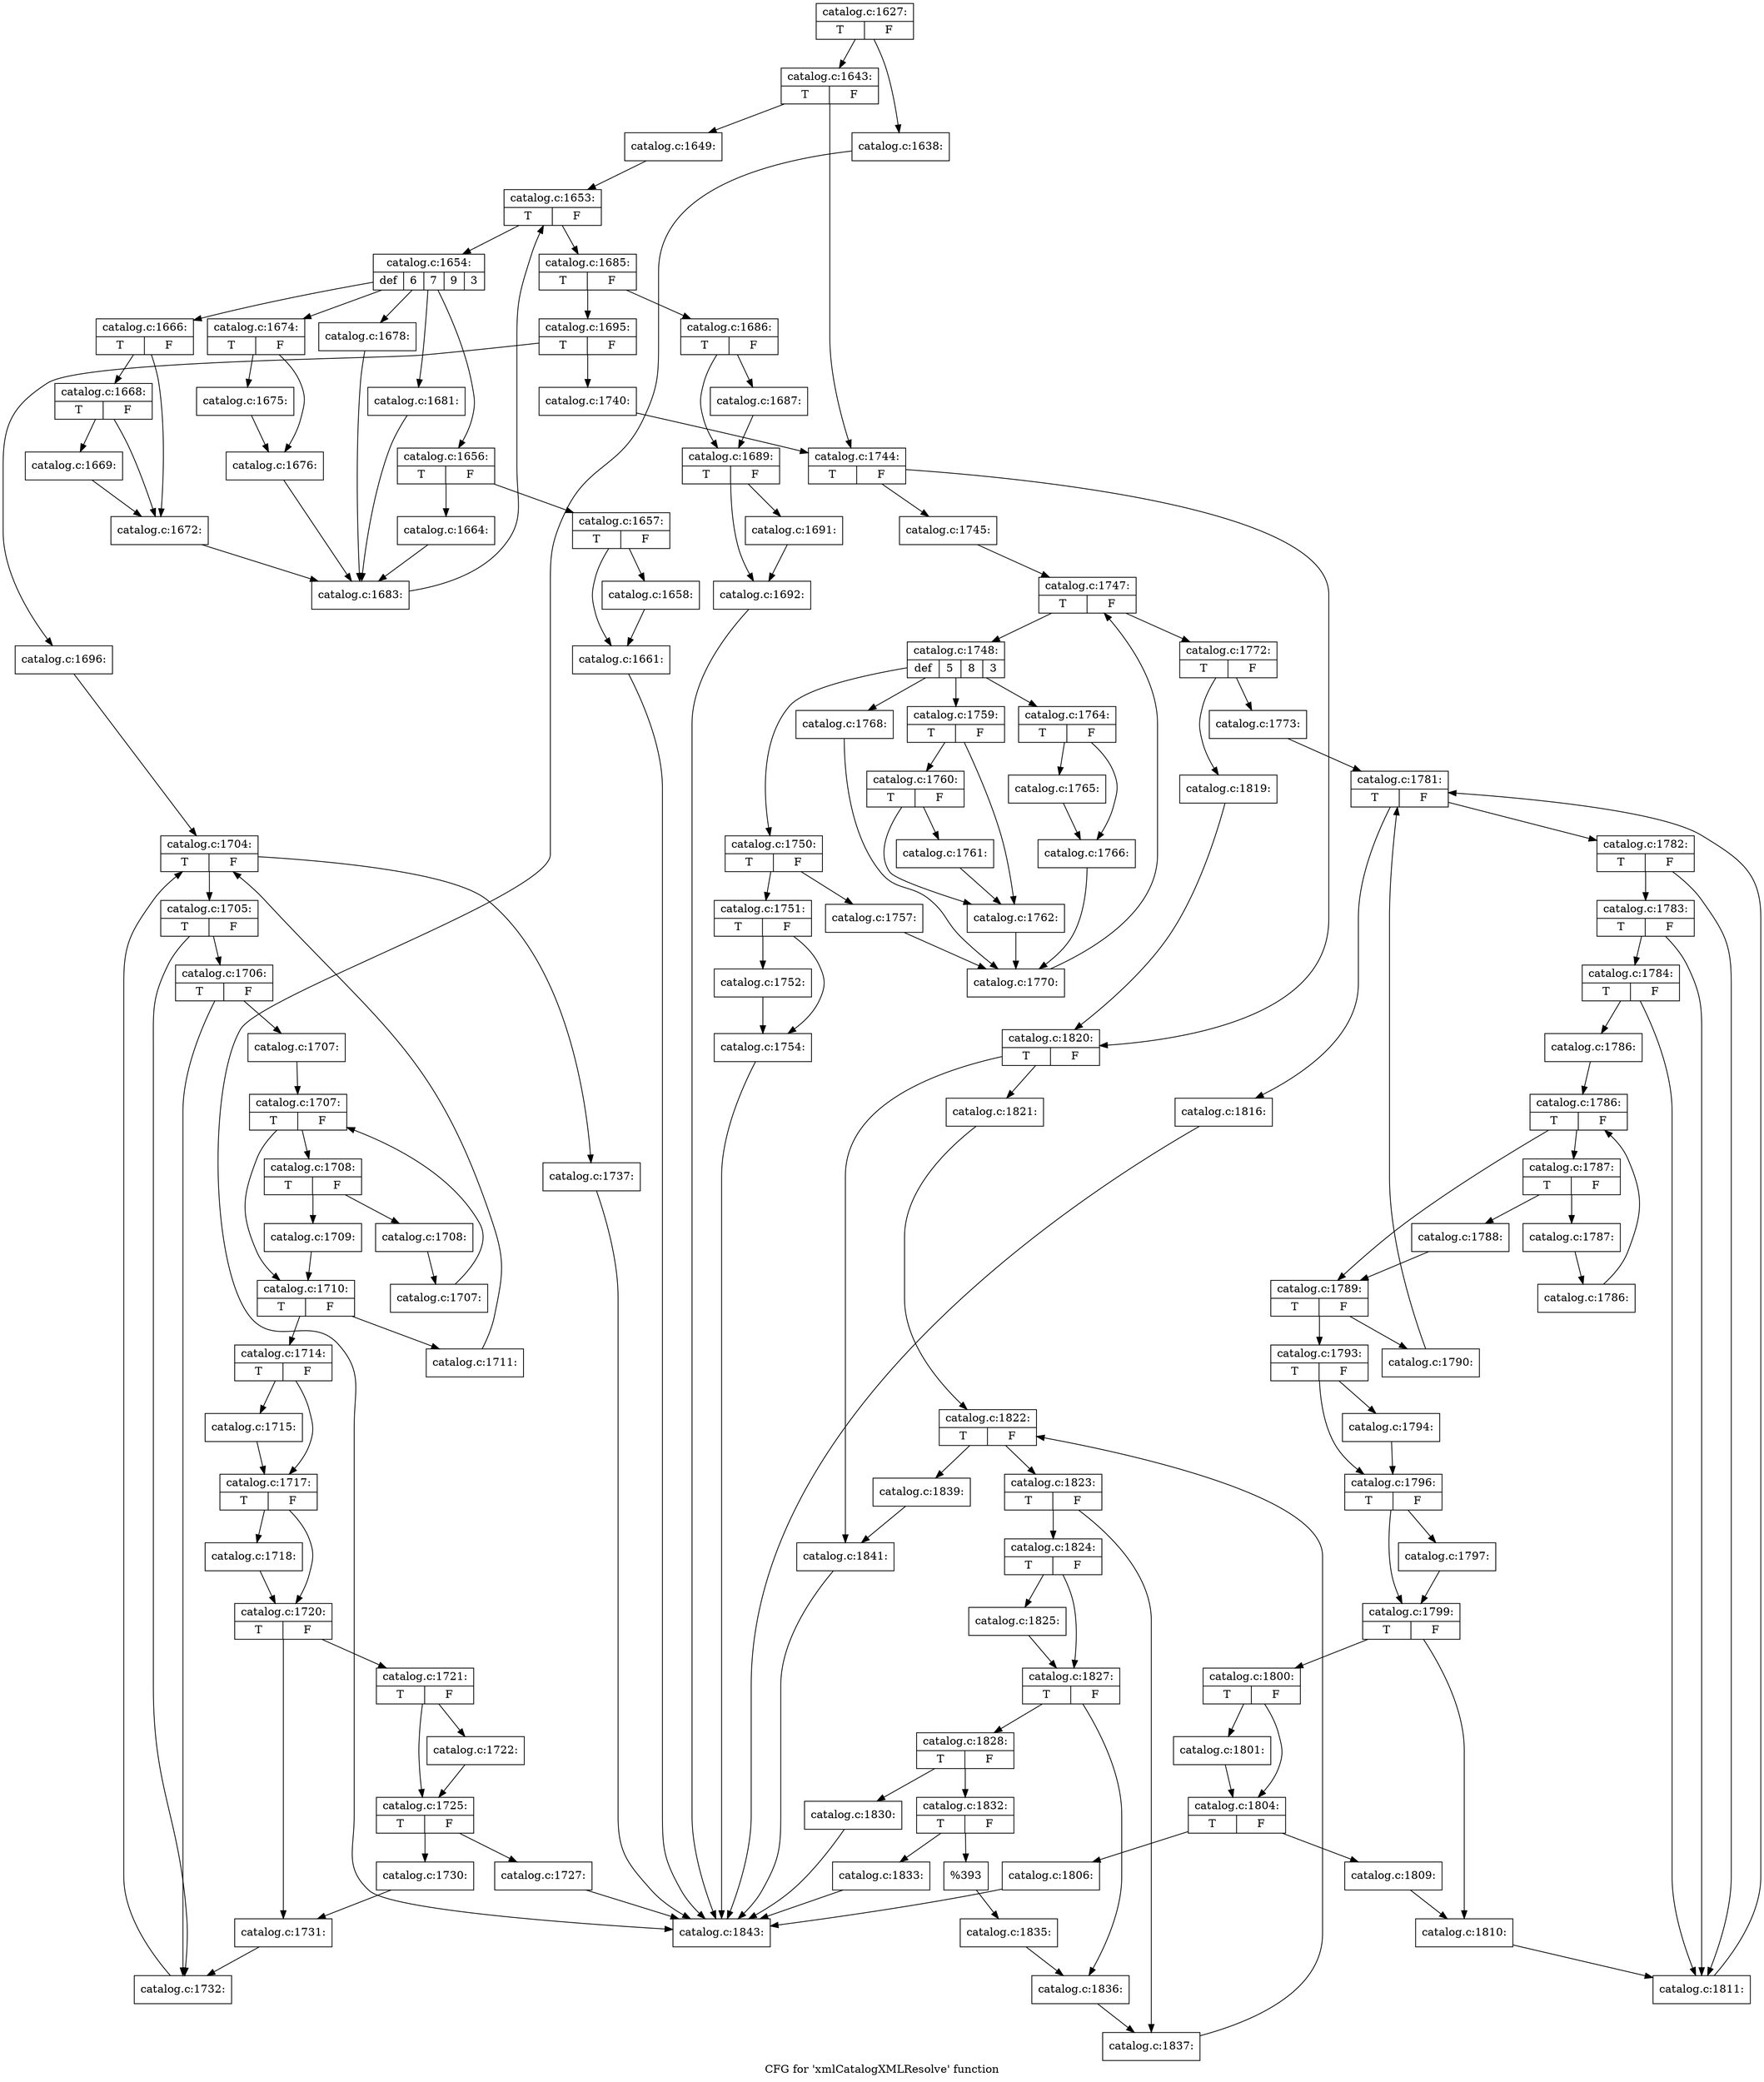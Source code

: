 digraph "CFG for 'xmlCatalogXMLResolve' function" {
	label="CFG for 'xmlCatalogXMLResolve' function";

	Node0x3a1b580 [shape=record,label="{catalog.c:1627:|{<s0>T|<s1>F}}"];
	Node0x3a1b580 -> Node0x3a474c0;
	Node0x3a1b580 -> Node0x3a47510;
	Node0x3a474c0 [shape=record,label="{catalog.c:1638:}"];
	Node0x3a474c0 -> Node0x3a3b990;
	Node0x3a47510 [shape=record,label="{catalog.c:1643:|{<s0>T|<s1>F}}"];
	Node0x3a47510 -> Node0x3a484d0;
	Node0x3a47510 -> Node0x3a48520;
	Node0x3a484d0 [shape=record,label="{catalog.c:1649:}"];
	Node0x3a484d0 -> Node0x3a49430;
	Node0x3a49430 [shape=record,label="{catalog.c:1653:|{<s0>T|<s1>F}}"];
	Node0x3a49430 -> Node0x3a49820;
	Node0x3a49430 -> Node0x3a49650;
	Node0x3a49820 [shape=record,label="{catalog.c:1654:|{<s0>def|<s1>6|<s2>7|<s3>9|<s4>3}}"];
	Node0x3a49820 -> Node0x3a49b20;
	Node0x3a49820 -> Node0x3a49e60;
	Node0x3a49820 -> Node0x3a4b840;
	Node0x3a49820 -> Node0x3a4cfc0;
	Node0x3a49820 -> Node0x3a4daf0;
	Node0x3a49e60 [shape=record,label="{catalog.c:1656:|{<s0>T|<s1>F}}"];
	Node0x3a49e60 -> Node0x3a49f50;
	Node0x3a49e60 -> Node0x3a49fa0;
	Node0x3a49f50 [shape=record,label="{catalog.c:1657:|{<s0>T|<s1>F}}"];
	Node0x3a49f50 -> Node0x3a4a4b0;
	Node0x3a49f50 -> Node0x3a4a500;
	Node0x3a4a4b0 [shape=record,label="{catalog.c:1658:}"];
	Node0x3a4a4b0 -> Node0x3a4a500;
	Node0x3a4a500 [shape=record,label="{catalog.c:1661:}"];
	Node0x3a4a500 -> Node0x3a3b990;
	Node0x3a49fa0 [shape=record,label="{catalog.c:1664:}"];
	Node0x3a49fa0 -> Node0x3a49970;
	Node0x3a4b840 [shape=record,label="{catalog.c:1666:|{<s0>T|<s1>F}}"];
	Node0x3a4b840 -> Node0x3a4c610;
	Node0x3a4b840 -> Node0x3a4c5c0;
	Node0x3a4c610 [shape=record,label="{catalog.c:1668:|{<s0>T|<s1>F}}"];
	Node0x3a4c610 -> Node0x3a4c5c0;
	Node0x3a4c610 -> Node0x3a4c130;
	Node0x3a4c130 [shape=record,label="{catalog.c:1669:}"];
	Node0x3a4c130 -> Node0x3a4c5c0;
	Node0x3a4c5c0 [shape=record,label="{catalog.c:1672:}"];
	Node0x3a4c5c0 -> Node0x3a49970;
	Node0x3a4cfc0 [shape=record,label="{catalog.c:1674:|{<s0>T|<s1>F}}"];
	Node0x3a4cfc0 -> Node0x3a4d0c0;
	Node0x3a4cfc0 -> Node0x3a4d070;
	Node0x3a4d070 [shape=record,label="{catalog.c:1675:}"];
	Node0x3a4d070 -> Node0x3a4d0c0;
	Node0x3a4d0c0 [shape=record,label="{catalog.c:1676:}"];
	Node0x3a4d0c0 -> Node0x3a49970;
	Node0x3a4daf0 [shape=record,label="{catalog.c:1678:}"];
	Node0x3a4daf0 -> Node0x3a49970;
	Node0x3a49b20 [shape=record,label="{catalog.c:1681:}"];
	Node0x3a49b20 -> Node0x3a49970;
	Node0x3a49970 [shape=record,label="{catalog.c:1683:}"];
	Node0x3a49970 -> Node0x3a49430;
	Node0x3a49650 [shape=record,label="{catalog.c:1685:|{<s0>T|<s1>F}}"];
	Node0x3a49650 -> Node0x3a4e210;
	Node0x3a49650 -> Node0x3a4e260;
	Node0x3a4e210 [shape=record,label="{catalog.c:1686:|{<s0>T|<s1>F}}"];
	Node0x3a4e210 -> Node0x3a4e5a0;
	Node0x3a4e210 -> Node0x3a4e5f0;
	Node0x3a4e5a0 [shape=record,label="{catalog.c:1687:}"];
	Node0x3a4e5a0 -> Node0x3a4e5f0;
	Node0x3a4e5f0 [shape=record,label="{catalog.c:1689:|{<s0>T|<s1>F}}"];
	Node0x3a4e5f0 -> Node0x3a4f170;
	Node0x3a4e5f0 -> Node0x3a4f1c0;
	Node0x3a4f170 [shape=record,label="{catalog.c:1691:}"];
	Node0x3a4f170 -> Node0x3a4f1c0;
	Node0x3a4f1c0 [shape=record,label="{catalog.c:1692:}"];
	Node0x3a4f1c0 -> Node0x3a3b990;
	Node0x3a4e260 [shape=record,label="{catalog.c:1695:|{<s0>T|<s1>F}}"];
	Node0x3a4e260 -> Node0x38d47f0;
	Node0x3a4e260 -> Node0x38d4b20;
	Node0x38d47f0 [shape=record,label="{catalog.c:1696:}"];
	Node0x38d47f0 -> Node0x3a51d20;
	Node0x3a51d20 [shape=record,label="{catalog.c:1704:|{<s0>T|<s1>F}}"];
	Node0x3a51d20 -> Node0x3a520d0;
	Node0x3a51d20 -> Node0x3a51f00;
	Node0x3a520d0 [shape=record,label="{catalog.c:1705:|{<s0>T|<s1>F}}"];
	Node0x3a520d0 -> Node0x3a522b0;
	Node0x3a520d0 -> Node0x3a52260;
	Node0x3a522b0 [shape=record,label="{catalog.c:1706:|{<s0>T|<s1>F}}"];
	Node0x3a522b0 -> Node0x3a52260;
	Node0x3a522b0 -> Node0x3a52210;
	Node0x3a52210 [shape=record,label="{catalog.c:1707:}"];
	Node0x3a52210 -> Node0x3a52e10;
	Node0x3a52e10 [shape=record,label="{catalog.c:1707:|{<s0>T|<s1>F}}"];
	Node0x3a52e10 -> Node0x3a53070;
	Node0x3a52e10 -> Node0x3a52cb0;
	Node0x3a53070 [shape=record,label="{catalog.c:1708:|{<s0>T|<s1>F}}"];
	Node0x3a53070 -> Node0x3a53360;
	Node0x3a53070 -> Node0x3a533b0;
	Node0x3a53360 [shape=record,label="{catalog.c:1709:}"];
	Node0x3a53360 -> Node0x3a52cb0;
	Node0x3a533b0 [shape=record,label="{catalog.c:1708:}"];
	Node0x3a533b0 -> Node0x3a53020;
	Node0x3a53020 [shape=record,label="{catalog.c:1707:}"];
	Node0x3a53020 -> Node0x3a52e10;
	Node0x3a52cb0 [shape=record,label="{catalog.c:1710:|{<s0>T|<s1>F}}"];
	Node0x3a52cb0 -> Node0x3a53d10;
	Node0x3a52cb0 -> Node0x3a53d60;
	Node0x3a53d10 [shape=record,label="{catalog.c:1711:}"];
	Node0x3a53d10 -> Node0x3a51d20;
	Node0x3a53d60 [shape=record,label="{catalog.c:1714:|{<s0>T|<s1>F}}"];
	Node0x3a53d60 -> Node0x3a54460;
	Node0x3a53d60 -> Node0x3a544b0;
	Node0x3a54460 [shape=record,label="{catalog.c:1715:}"];
	Node0x3a54460 -> Node0x3a544b0;
	Node0x3a544b0 [shape=record,label="{catalog.c:1717:|{<s0>T|<s1>F}}"];
	Node0x3a544b0 -> Node0x3a54d50;
	Node0x3a544b0 -> Node0x3a54da0;
	Node0x3a54d50 [shape=record,label="{catalog.c:1718:}"];
	Node0x3a54d50 -> Node0x3a54da0;
	Node0x3a54da0 [shape=record,label="{catalog.c:1720:|{<s0>T|<s1>F}}"];
	Node0x3a54da0 -> Node0x3a553f0;
	Node0x3a54da0 -> Node0x3a55440;
	Node0x3a553f0 [shape=record,label="{catalog.c:1721:|{<s0>T|<s1>F}}"];
	Node0x3a553f0 -> Node0x3a558b0;
	Node0x3a553f0 -> Node0x3a55900;
	Node0x3a558b0 [shape=record,label="{catalog.c:1722:}"];
	Node0x3a558b0 -> Node0x3a55900;
	Node0x3a55900 [shape=record,label="{catalog.c:1725:|{<s0>T|<s1>F}}"];
	Node0x3a55900 -> Node0x3a568a0;
	Node0x3a55900 -> Node0x3a568f0;
	Node0x3a568a0 [shape=record,label="{catalog.c:1727:}"];
	Node0x3a568a0 -> Node0x3a3b990;
	Node0x3a568f0 [shape=record,label="{catalog.c:1730:}"];
	Node0x3a568f0 -> Node0x3a55440;
	Node0x3a55440 [shape=record,label="{catalog.c:1731:}"];
	Node0x3a55440 -> Node0x3a52260;
	Node0x3a52260 [shape=record,label="{catalog.c:1732:}"];
	Node0x3a52260 -> Node0x3a51d20;
	Node0x3a51f00 [shape=record,label="{catalog.c:1737:}"];
	Node0x3a51f00 -> Node0x3a3b990;
	Node0x38d4b20 [shape=record,label="{catalog.c:1740:}"];
	Node0x38d4b20 -> Node0x3a48520;
	Node0x3a48520 [shape=record,label="{catalog.c:1744:|{<s0>T|<s1>F}}"];
	Node0x3a48520 -> Node0x3a57c90;
	Node0x3a48520 -> Node0x3a57ce0;
	Node0x3a57c90 [shape=record,label="{catalog.c:1745:}"];
	Node0x3a57c90 -> Node0x3a58250;
	Node0x3a58250 [shape=record,label="{catalog.c:1747:|{<s0>T|<s1>F}}"];
	Node0x3a58250 -> Node0x3a58640;
	Node0x3a58250 -> Node0x3a58470;
	Node0x3a58640 [shape=record,label="{catalog.c:1748:|{<s0>def|<s1>5|<s2>8|<s3>3}}"];
	Node0x3a58640 -> Node0x3a58940;
	Node0x3a58640 -> Node0x3a58c80;
	Node0x3a58640 -> Node0x3a5a390;
	Node0x3a58640 -> Node0x3a5b2b0;
	Node0x3a58c80 [shape=record,label="{catalog.c:1750:|{<s0>T|<s1>F}}"];
	Node0x3a58c80 -> Node0x3a58d70;
	Node0x3a58c80 -> Node0x3a58dc0;
	Node0x3a58d70 [shape=record,label="{catalog.c:1751:|{<s0>T|<s1>F}}"];
	Node0x3a58d70 -> Node0x3a592d0;
	Node0x3a58d70 -> Node0x3a59320;
	Node0x3a592d0 [shape=record,label="{catalog.c:1752:}"];
	Node0x3a592d0 -> Node0x3a59320;
	Node0x3a59320 [shape=record,label="{catalog.c:1754:}"];
	Node0x3a59320 -> Node0x3a3b990;
	Node0x3a58dc0 [shape=record,label="{catalog.c:1757:}"];
	Node0x3a58dc0 -> Node0x3a58790;
	Node0x3a5a390 [shape=record,label="{catalog.c:1759:|{<s0>T|<s1>F}}"];
	Node0x3a5a390 -> Node0x3a5a4d0;
	Node0x3a5a390 -> Node0x3a5a520;
	Node0x3a5a520 [shape=record,label="{catalog.c:1760:|{<s0>T|<s1>F}}"];
	Node0x3a5a520 -> Node0x3a5a480;
	Node0x3a5a520 -> Node0x3a5a4d0;
	Node0x3a5a480 [shape=record,label="{catalog.c:1761:}"];
	Node0x3a5a480 -> Node0x3a5a4d0;
	Node0x3a5a4d0 [shape=record,label="{catalog.c:1762:}"];
	Node0x3a5a4d0 -> Node0x3a58790;
	Node0x3a5b2b0 [shape=record,label="{catalog.c:1764:|{<s0>T|<s1>F}}"];
	Node0x3a5b2b0 -> Node0x3a5b3a0;
	Node0x3a5b2b0 -> Node0x3a5b3f0;
	Node0x3a5b3a0 [shape=record,label="{catalog.c:1765:}"];
	Node0x3a5b3a0 -> Node0x3a5b3f0;
	Node0x3a5b3f0 [shape=record,label="{catalog.c:1766:}"];
	Node0x3a5b3f0 -> Node0x3a58790;
	Node0x3a58940 [shape=record,label="{catalog.c:1768:}"];
	Node0x3a58940 -> Node0x3a58790;
	Node0x3a58790 [shape=record,label="{catalog.c:1770:}"];
	Node0x3a58790 -> Node0x3a58250;
	Node0x3a58470 [shape=record,label="{catalog.c:1772:|{<s0>T|<s1>F}}"];
	Node0x3a58470 -> Node0x39b27e0;
	Node0x3a58470 -> Node0x39b2830;
	Node0x39b27e0 [shape=record,label="{catalog.c:1773:}"];
	Node0x39b27e0 -> Node0x39b3520;
	Node0x39b3520 [shape=record,label="{catalog.c:1781:|{<s0>T|<s1>F}}"];
	Node0x39b3520 -> Node0x39b3910;
	Node0x39b3520 -> Node0x39b3740;
	Node0x39b3910 [shape=record,label="{catalog.c:1782:|{<s0>T|<s1>F}}"];
	Node0x39b3910 -> Node0x39b3bf0;
	Node0x39b3910 -> Node0x39b3b20;
	Node0x39b3bf0 [shape=record,label="{catalog.c:1783:|{<s0>T|<s1>F}}"];
	Node0x39b3bf0 -> Node0x39b3b70;
	Node0x39b3bf0 -> Node0x39b3b20;
	Node0x39b3b70 [shape=record,label="{catalog.c:1784:|{<s0>T|<s1>F}}"];
	Node0x39b3b70 -> Node0x39b3b20;
	Node0x39b3b70 -> Node0x39b3ad0;
	Node0x39b3ad0 [shape=record,label="{catalog.c:1786:}"];
	Node0x39b3ad0 -> Node0x39b4b00;
	Node0x39b4b00 [shape=record,label="{catalog.c:1786:|{<s0>T|<s1>F}}"];
	Node0x39b4b00 -> Node0x39b4de0;
	Node0x39b4b00 -> Node0x39b4960;
	Node0x39b4de0 [shape=record,label="{catalog.c:1787:|{<s0>T|<s1>F}}"];
	Node0x39b4de0 -> Node0x39b5110;
	Node0x39b4de0 -> Node0x39b5160;
	Node0x39b5110 [shape=record,label="{catalog.c:1788:}"];
	Node0x39b5110 -> Node0x39b4960;
	Node0x39b5160 [shape=record,label="{catalog.c:1787:}"];
	Node0x39b5160 -> Node0x39b4d50;
	Node0x39b4d50 [shape=record,label="{catalog.c:1786:}"];
	Node0x39b4d50 -> Node0x39b4b00;
	Node0x39b4960 [shape=record,label="{catalog.c:1789:|{<s0>T|<s1>F}}"];
	Node0x39b4960 -> Node0x39b5b00;
	Node0x39b4960 -> Node0x39b5b50;
	Node0x39b5b00 [shape=record,label="{catalog.c:1790:}"];
	Node0x39b5b00 -> Node0x39b3520;
	Node0x39b5b50 [shape=record,label="{catalog.c:1793:|{<s0>T|<s1>F}}"];
	Node0x39b5b50 -> Node0x39b62d0;
	Node0x39b5b50 -> Node0x39b6320;
	Node0x39b62d0 [shape=record,label="{catalog.c:1794:}"];
	Node0x39b62d0 -> Node0x39b6320;
	Node0x39b6320 [shape=record,label="{catalog.c:1796:|{<s0>T|<s1>F}}"];
	Node0x39b6320 -> Node0x39b6c00;
	Node0x39b6320 -> Node0x39b6c50;
	Node0x39b6c00 [shape=record,label="{catalog.c:1797:}"];
	Node0x39b6c00 -> Node0x39b6c50;
	Node0x39b6c50 [shape=record,label="{catalog.c:1799:|{<s0>T|<s1>F}}"];
	Node0x39b6c50 -> Node0x39b7320;
	Node0x39b6c50 -> Node0x39b7370;
	Node0x39b7320 [shape=record,label="{catalog.c:1800:|{<s0>T|<s1>F}}"];
	Node0x39b7320 -> Node0x39b7860;
	Node0x39b7320 -> Node0x39b78b0;
	Node0x39b7860 [shape=record,label="{catalog.c:1801:}"];
	Node0x39b7860 -> Node0x39b78b0;
	Node0x39b78b0 [shape=record,label="{catalog.c:1804:|{<s0>T|<s1>F}}"];
	Node0x39b78b0 -> Node0x39b85e0;
	Node0x39b78b0 -> Node0x39b8630;
	Node0x39b85e0 [shape=record,label="{catalog.c:1806:}"];
	Node0x39b85e0 -> Node0x3a3b990;
	Node0x39b8630 [shape=record,label="{catalog.c:1809:}"];
	Node0x39b8630 -> Node0x39b7370;
	Node0x39b7370 [shape=record,label="{catalog.c:1810:}"];
	Node0x39b7370 -> Node0x39b3b20;
	Node0x39b3b20 [shape=record,label="{catalog.c:1811:}"];
	Node0x39b3b20 -> Node0x39b3520;
	Node0x39b3740 [shape=record,label="{catalog.c:1816:}"];
	Node0x39b3740 -> Node0x3a3b990;
	Node0x39b2830 [shape=record,label="{catalog.c:1819:}"];
	Node0x39b2830 -> Node0x3a57ce0;
	Node0x3a57ce0 [shape=record,label="{catalog.c:1820:|{<s0>T|<s1>F}}"];
	Node0x3a57ce0 -> Node0x39b99d0;
	Node0x3a57ce0 -> Node0x39b9a20;
	Node0x39b99d0 [shape=record,label="{catalog.c:1821:}"];
	Node0x39b99d0 -> Node0x39b9e20;
	Node0x39b9e20 [shape=record,label="{catalog.c:1822:|{<s0>T|<s1>F}}"];
	Node0x39b9e20 -> Node0x39ba210;
	Node0x39b9e20 -> Node0x39ba040;
	Node0x39ba210 [shape=record,label="{catalog.c:1823:|{<s0>T|<s1>F}}"];
	Node0x39ba210 -> Node0x39ba3d0;
	Node0x39ba210 -> Node0x39ba420;
	Node0x39ba3d0 [shape=record,label="{catalog.c:1824:|{<s0>T|<s1>F}}"];
	Node0x39ba3d0 -> Node0x39ba830;
	Node0x39ba3d0 -> Node0x39ba880;
	Node0x39ba830 [shape=record,label="{catalog.c:1825:}"];
	Node0x39ba830 -> Node0x39ba880;
	Node0x39ba880 [shape=record,label="{catalog.c:1827:|{<s0>T|<s1>F}}"];
	Node0x39ba880 -> Node0x39baef0;
	Node0x39ba880 -> Node0x39baf40;
	Node0x39baef0 [shape=record,label="{catalog.c:1828:|{<s0>T|<s1>F}}"];
	Node0x39baef0 -> Node0x39bb880;
	Node0x39baef0 -> Node0x39bb920;
	Node0x39bb880 [shape=record,label="{catalog.c:1830:}"];
	Node0x39bb880 -> Node0x3a3b990;
	Node0x39bb920 [shape=record,label="{catalog.c:1832:|{<s0>T|<s1>F}}"];
	Node0x39bb920 -> Node0x39bc1a0;
	Node0x39bb920 -> Node0x39bc1f0;
	Node0x39bc1a0 [shape=record,label="{catalog.c:1833:}"];
	Node0x39bc1a0 -> Node0x3a3b990;
	Node0x39bc1f0 [shape=record,label="{%393}"];
	Node0x39bc1f0 -> Node0x39bb8d0;
	Node0x39bb8d0 [shape=record,label="{catalog.c:1835:}"];
	Node0x39bb8d0 -> Node0x39baf40;
	Node0x39baf40 [shape=record,label="{catalog.c:1836:}"];
	Node0x39baf40 -> Node0x39ba420;
	Node0x39ba420 [shape=record,label="{catalog.c:1837:}"];
	Node0x39ba420 -> Node0x39b9e20;
	Node0x39ba040 [shape=record,label="{catalog.c:1839:}"];
	Node0x39ba040 -> Node0x39b9a20;
	Node0x39b9a20 [shape=record,label="{catalog.c:1841:}"];
	Node0x39b9a20 -> Node0x3a3b990;
	Node0x3a3b990 [shape=record,label="{catalog.c:1843:}"];
}
